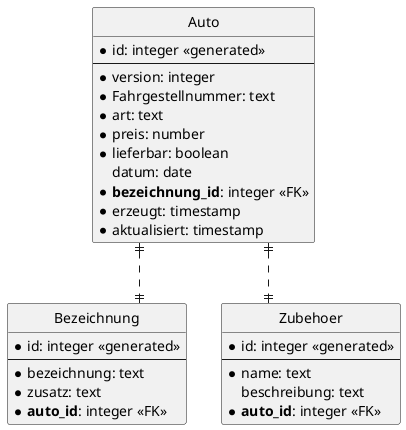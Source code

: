 ' Preview durch <Alt>d

@startuml ER Diagramm

' hide the spot
hide circle

' evtl. Prbleme mit Kraehenfuessen vermeiden
skinparam linetype ortho

entity "Auto" {
  * id: integer <<generated>>
  --
  * version: integer
  * Fahrgestellnummer: text
  * art: text
  * preis: number
  * lieferbar: boolean
    datum: date
  * **bezeichnung_id**: integer <<FK>>
  * erzeugt: timestamp
  * aktualisiert: timestamp
}

entity "Bezeichnung" {
  * id: integer <<generated>>
  --
  * bezeichnung: text
  * zusatz: text
  * **auto_id**: integer <<FK>>
}

entity "Zubehoer" {
  * id: integer <<generated>>
  --
  * name: text
    beschreibung: text
  * **auto_id**: integer <<FK>>
}

Auto ||..|| Bezeichnung
Auto ||..|| Zubehoer

@enduml

